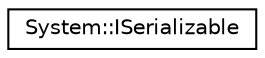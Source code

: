 digraph G
{
  edge [fontname="Helvetica",fontsize="10",labelfontname="Helvetica",labelfontsize="10"];
  node [fontname="Helvetica",fontsize="10",shape=record];
  rankdir="LR";
  Node1 [label="System::ISerializable",height=0.2,width=0.4,color="black", fillcolor="white", style="filled",URL="$class_system_1_1_i_serializable.html"];
}
